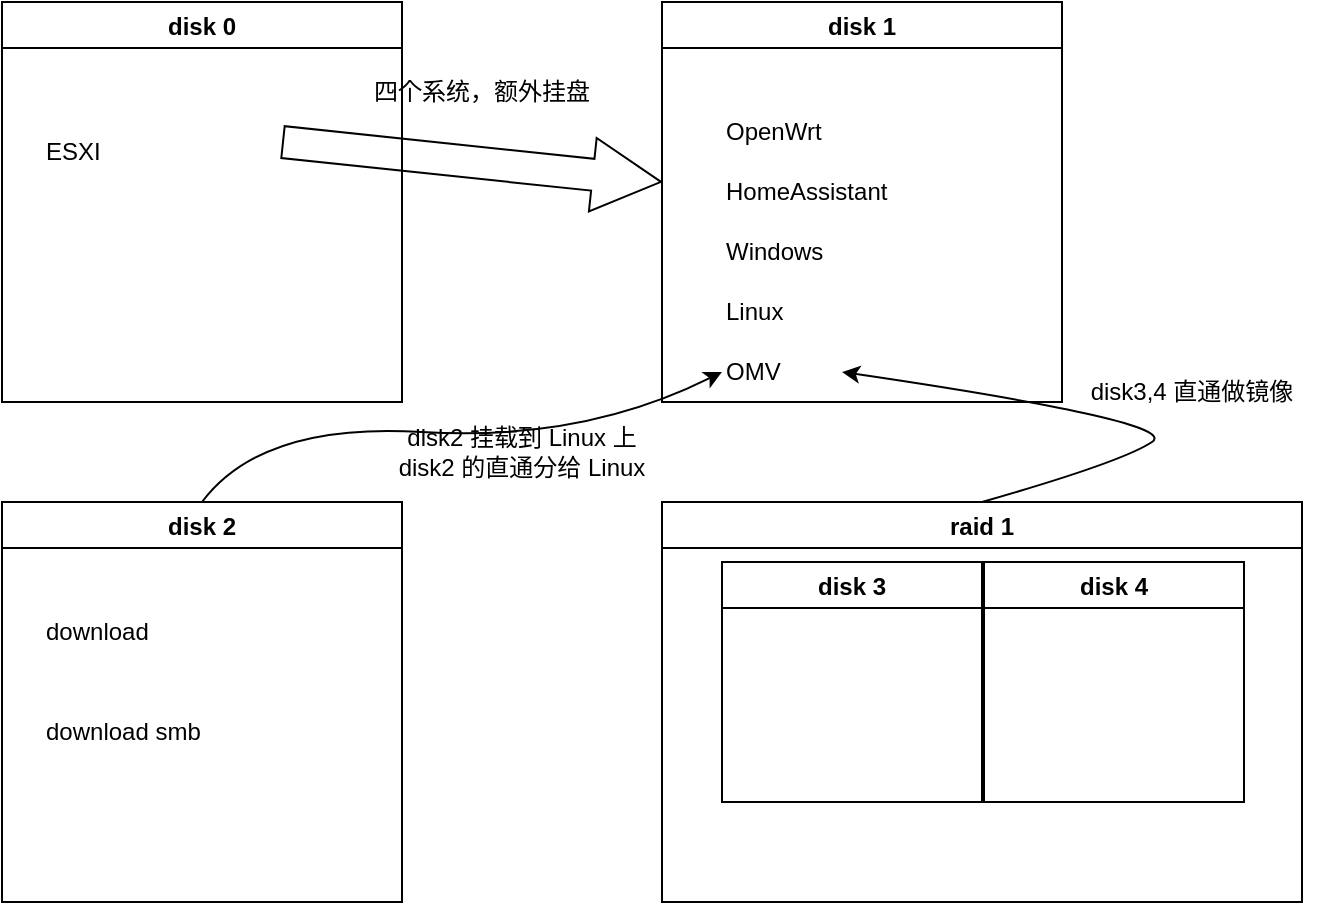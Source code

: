 <mxfile version="17.1.3" type="github">
  <diagram id="lT5mPGsHdPi-lIUCmYCX" name="Page-1">
    <mxGraphModel dx="946" dy="545" grid="1" gridSize="10" guides="1" tooltips="1" connect="1" arrows="1" fold="1" page="1" pageScale="1" pageWidth="827" pageHeight="1169" math="0" shadow="0">
      <root>
        <mxCell id="0" />
        <mxCell id="1" parent="0" />
        <mxCell id="OIx4rU_GbDhWFo7Ky78G-2" value="disk 0" style="swimlane;" vertex="1" parent="1">
          <mxGeometry x="90" y="110" width="200" height="200" as="geometry" />
        </mxCell>
        <mxCell id="OIx4rU_GbDhWFo7Ky78G-11" value="ESXI" style="text;html=1;strokeColor=none;fillColor=none;align=left;verticalAlign=middle;whiteSpace=wrap;rounded=0;" vertex="1" parent="OIx4rU_GbDhWFo7Ky78G-2">
          <mxGeometry x="20" y="60" width="60" height="30" as="geometry" />
        </mxCell>
        <mxCell id="OIx4rU_GbDhWFo7Ky78G-3" value="disk 1" style="swimlane;" vertex="1" parent="1">
          <mxGeometry x="420" y="110" width="200" height="200" as="geometry" />
        </mxCell>
        <mxCell id="OIx4rU_GbDhWFo7Ky78G-12" value="OpenWrt" style="text;html=1;strokeColor=none;fillColor=none;align=left;verticalAlign=middle;whiteSpace=wrap;rounded=0;" vertex="1" parent="OIx4rU_GbDhWFo7Ky78G-3">
          <mxGeometry x="30" y="50" width="60" height="30" as="geometry" />
        </mxCell>
        <mxCell id="OIx4rU_GbDhWFo7Ky78G-13" value="HomeAssistant" style="text;html=1;strokeColor=none;fillColor=none;align=left;verticalAlign=middle;whiteSpace=wrap;rounded=0;" vertex="1" parent="OIx4rU_GbDhWFo7Ky78G-3">
          <mxGeometry x="30" y="80" width="60" height="30" as="geometry" />
        </mxCell>
        <mxCell id="OIx4rU_GbDhWFo7Ky78G-14" value="Windows" style="text;html=1;strokeColor=none;fillColor=none;align=left;verticalAlign=middle;whiteSpace=wrap;rounded=0;" vertex="1" parent="OIx4rU_GbDhWFo7Ky78G-3">
          <mxGeometry x="30" y="110" width="60" height="30" as="geometry" />
        </mxCell>
        <mxCell id="OIx4rU_GbDhWFo7Ky78G-15" value="Linux" style="text;html=1;strokeColor=none;fillColor=none;align=left;verticalAlign=middle;whiteSpace=wrap;rounded=0;" vertex="1" parent="OIx4rU_GbDhWFo7Ky78G-3">
          <mxGeometry x="30" y="140" width="60" height="30" as="geometry" />
        </mxCell>
        <mxCell id="OIx4rU_GbDhWFo7Ky78G-21" value="OMV" style="text;html=1;strokeColor=none;fillColor=none;align=left;verticalAlign=middle;whiteSpace=wrap;rounded=0;" vertex="1" parent="OIx4rU_GbDhWFo7Ky78G-3">
          <mxGeometry x="30" y="170" width="60" height="30" as="geometry" />
        </mxCell>
        <mxCell id="OIx4rU_GbDhWFo7Ky78G-4" value="disk 2" style="swimlane;" vertex="1" parent="1">
          <mxGeometry x="90" y="360" width="200" height="200" as="geometry" />
        </mxCell>
        <mxCell id="OIx4rU_GbDhWFo7Ky78G-9" value="download" style="text;html=1;strokeColor=none;fillColor=none;align=left;verticalAlign=middle;whiteSpace=wrap;rounded=0;" vertex="1" parent="OIx4rU_GbDhWFo7Ky78G-4">
          <mxGeometry x="20" y="50" width="60" height="30" as="geometry" />
        </mxCell>
        <mxCell id="OIx4rU_GbDhWFo7Ky78G-10" value="download smb" style="text;html=1;strokeColor=none;fillColor=none;align=left;verticalAlign=middle;whiteSpace=wrap;rounded=0;" vertex="1" parent="OIx4rU_GbDhWFo7Ky78G-4">
          <mxGeometry x="20" y="100" width="120" height="30" as="geometry" />
        </mxCell>
        <mxCell id="OIx4rU_GbDhWFo7Ky78G-8" value="" style="group" vertex="1" connectable="0" parent="1">
          <mxGeometry x="420" y="360" width="320" height="200" as="geometry" />
        </mxCell>
        <mxCell id="OIx4rU_GbDhWFo7Ky78G-5" value="disk 3" style="swimlane;" vertex="1" parent="OIx4rU_GbDhWFo7Ky78G-8">
          <mxGeometry x="30" y="30" width="130" height="120" as="geometry" />
        </mxCell>
        <mxCell id="OIx4rU_GbDhWFo7Ky78G-6" value="disk 4" style="swimlane;" vertex="1" parent="OIx4rU_GbDhWFo7Ky78G-8">
          <mxGeometry x="161" y="30" width="130" height="120" as="geometry" />
        </mxCell>
        <mxCell id="OIx4rU_GbDhWFo7Ky78G-7" value="raid 1" style="swimlane;" vertex="1" parent="OIx4rU_GbDhWFo7Ky78G-8">
          <mxGeometry width="320" height="200" as="geometry" />
        </mxCell>
        <mxCell id="OIx4rU_GbDhWFo7Ky78G-16" value="" style="curved=1;endArrow=classic;html=1;rounded=0;exitX=0.5;exitY=0;exitDx=0;exitDy=0;entryX=0;entryY=0.5;entryDx=0;entryDy=0;" edge="1" parent="1" source="OIx4rU_GbDhWFo7Ky78G-4" target="OIx4rU_GbDhWFo7Ky78G-21">
          <mxGeometry width="50" height="50" relative="1" as="geometry">
            <mxPoint x="380" y="310" as="sourcePoint" />
            <mxPoint x="430" y="260" as="targetPoint" />
            <Array as="points">
              <mxPoint x="220" y="320" />
              <mxPoint x="380" y="330" />
            </Array>
          </mxGeometry>
        </mxCell>
        <mxCell id="OIx4rU_GbDhWFo7Ky78G-17" value="disk2 挂载到 Linux 上&lt;br&gt;disk2 的直通分给 Linux" style="text;html=1;strokeColor=none;fillColor=none;align=center;verticalAlign=middle;whiteSpace=wrap;rounded=0;" vertex="1" parent="1">
          <mxGeometry x="270" y="320" width="160" height="30" as="geometry" />
        </mxCell>
        <mxCell id="OIx4rU_GbDhWFo7Ky78G-19" value="" style="shape=flexArrow;endArrow=classic;html=1;rounded=0;width=16;endSize=11.1;" edge="1" parent="1">
          <mxGeometry width="50" height="50" relative="1" as="geometry">
            <mxPoint x="230" y="180" as="sourcePoint" />
            <mxPoint x="420" y="200" as="targetPoint" />
          </mxGeometry>
        </mxCell>
        <mxCell id="OIx4rU_GbDhWFo7Ky78G-20" value="四个系统，额外挂盘" style="text;html=1;strokeColor=none;fillColor=none;align=center;verticalAlign=middle;whiteSpace=wrap;rounded=0;" vertex="1" parent="1">
          <mxGeometry x="260" y="140" width="140" height="30" as="geometry" />
        </mxCell>
        <mxCell id="OIx4rU_GbDhWFo7Ky78G-22" value="" style="curved=1;endArrow=classic;html=1;rounded=0;exitX=0.5;exitY=0;exitDx=0;exitDy=0;entryX=1;entryY=0.5;entryDx=0;entryDy=0;" edge="1" parent="1" source="OIx4rU_GbDhWFo7Ky78G-7" target="OIx4rU_GbDhWFo7Ky78G-21">
          <mxGeometry width="50" height="50" relative="1" as="geometry">
            <mxPoint x="380" y="290" as="sourcePoint" />
            <mxPoint x="430" y="240" as="targetPoint" />
            <Array as="points">
              <mxPoint x="650" y="340" />
              <mxPoint x="680" y="320" />
            </Array>
          </mxGeometry>
        </mxCell>
        <mxCell id="OIx4rU_GbDhWFo7Ky78G-23" value="disk3,4 直通做镜像" style="text;html=1;strokeColor=none;fillColor=none;align=center;verticalAlign=middle;whiteSpace=wrap;rounded=0;" vertex="1" parent="1">
          <mxGeometry x="620" y="290" width="130" height="30" as="geometry" />
        </mxCell>
      </root>
    </mxGraphModel>
  </diagram>
</mxfile>
